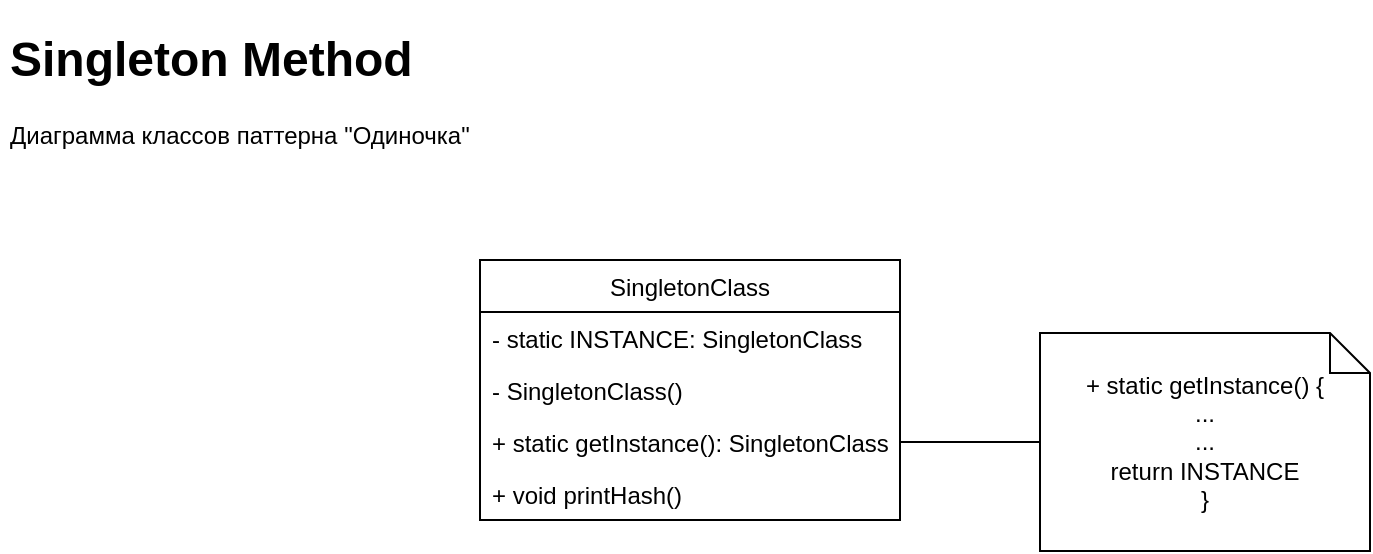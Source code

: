 <mxfile version="21.7.5" type="device">
  <diagram id="_8DVooJ6I-LJaCqOsPuH" name="Страница 1">
    <mxGraphModel dx="1050" dy="621" grid="1" gridSize="10" guides="1" tooltips="1" connect="1" arrows="1" fold="1" page="1" pageScale="1" pageWidth="1169" pageHeight="827" math="0" shadow="0">
      <root>
        <mxCell id="0" />
        <mxCell id="1" parent="0" />
        <mxCell id="LA-G4Ssv7THbibrzKtyV-1" value="&lt;h1&gt;Singleton Method&lt;/h1&gt;&lt;p&gt;Диаграмма классов паттерна &quot;Одиночка&quot;&lt;/p&gt;" style="text;html=1;strokeColor=none;fillColor=none;spacing=5;spacingTop=-20;whiteSpace=wrap;overflow=hidden;rounded=0;" parent="1" vertex="1">
          <mxGeometry x="40" y="40" width="300" height="80" as="geometry" />
        </mxCell>
        <mxCell id="LA-G4Ssv7THbibrzKtyV-2" value="SingletonClass" style="swimlane;fontStyle=0;childLayout=stackLayout;horizontal=1;startSize=26;fillColor=none;horizontalStack=0;resizeParent=1;resizeParentMax=0;resizeLast=0;collapsible=1;marginBottom=0;" parent="1" vertex="1">
          <mxGeometry x="280" y="160" width="210" height="130" as="geometry" />
        </mxCell>
        <mxCell id="LA-G4Ssv7THbibrzKtyV-3" value="- static INSTANCE: SingletonClass" style="text;strokeColor=none;fillColor=none;align=left;verticalAlign=top;spacingLeft=4;spacingRight=4;overflow=hidden;rotatable=0;points=[[0,0.5],[1,0.5]];portConstraint=eastwest;" parent="LA-G4Ssv7THbibrzKtyV-2" vertex="1">
          <mxGeometry y="26" width="210" height="26" as="geometry" />
        </mxCell>
        <mxCell id="LA-G4Ssv7THbibrzKtyV-4" value="- SingletonClass()" style="text;strokeColor=none;fillColor=none;align=left;verticalAlign=top;spacingLeft=4;spacingRight=4;overflow=hidden;rotatable=0;points=[[0,0.5],[1,0.5]];portConstraint=eastwest;" parent="LA-G4Ssv7THbibrzKtyV-2" vertex="1">
          <mxGeometry y="52" width="210" height="26" as="geometry" />
        </mxCell>
        <mxCell id="LA-G4Ssv7THbibrzKtyV-5" value="+ static getInstance(): SingletonClass" style="text;strokeColor=none;fillColor=none;align=left;verticalAlign=top;spacingLeft=4;spacingRight=4;overflow=hidden;rotatable=0;points=[[0,0.5],[1,0.5]];portConstraint=eastwest;" parent="LA-G4Ssv7THbibrzKtyV-2" vertex="1">
          <mxGeometry y="78" width="210" height="26" as="geometry" />
        </mxCell>
        <mxCell id="w4aVL4uHHZGH782ofNmt-4" value="+ void printHash()" style="text;strokeColor=none;fillColor=none;align=left;verticalAlign=top;spacingLeft=4;spacingRight=4;overflow=hidden;rotatable=0;points=[[0,0.5],[1,0.5]];portConstraint=eastwest;" vertex="1" parent="LA-G4Ssv7THbibrzKtyV-2">
          <mxGeometry y="104" width="210" height="26" as="geometry" />
        </mxCell>
        <mxCell id="LA-G4Ssv7THbibrzKtyV-11" value="+ static getInstance() {&lt;br&gt;...&lt;br&gt;...&lt;br&gt;return INSTANCE&lt;br&gt;}" style="shape=note;size=20;whiteSpace=wrap;html=1;" parent="1" vertex="1">
          <mxGeometry x="560" y="196.5" width="165" height="109" as="geometry" />
        </mxCell>
        <mxCell id="LA-G4Ssv7THbibrzKtyV-17" style="edgeStyle=orthogonalEdgeStyle;rounded=0;orthogonalLoop=1;jettySize=auto;html=1;exitX=1;exitY=0.5;exitDx=0;exitDy=0;entryX=0;entryY=0.5;entryDx=0;entryDy=0;entryPerimeter=0;endArrow=none;endFill=0;" parent="1" source="LA-G4Ssv7THbibrzKtyV-5" target="LA-G4Ssv7THbibrzKtyV-11" edge="1">
          <mxGeometry relative="1" as="geometry" />
        </mxCell>
      </root>
    </mxGraphModel>
  </diagram>
</mxfile>
